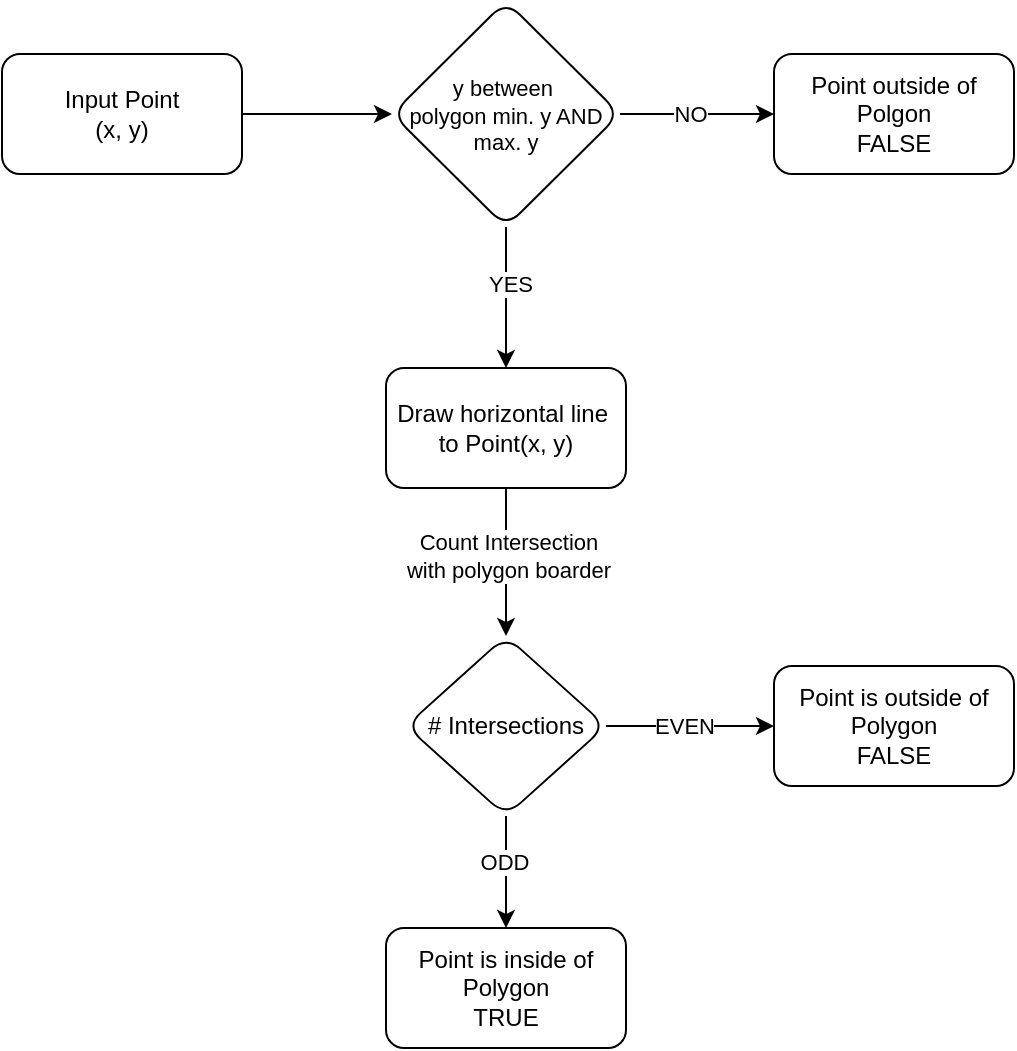 <mxfile version="24.7.17">
  <diagram name="Page-1" id="edf60f1a-56cd-e834-aa8a-f176f3a09ee4">
    <mxGraphModel dx="794" dy="559" grid="1" gridSize="10" guides="1" tooltips="1" connect="1" arrows="1" fold="1" page="1" pageScale="1" pageWidth="827" pageHeight="583" background="none" math="0" shadow="0">
      <root>
        <mxCell id="0" />
        <mxCell id="1" parent="0" />
        <mxCell id="dFATiUyENoA6fPe-YIpw-30" value="" style="edgeStyle=orthogonalEdgeStyle;rounded=0;orthogonalLoop=1;jettySize=auto;html=1;" parent="1" source="dFATiUyENoA6fPe-YIpw-1" target="dFATiUyENoA6fPe-YIpw-29" edge="1">
          <mxGeometry relative="1" as="geometry" />
        </mxCell>
        <mxCell id="dFATiUyENoA6fPe-YIpw-1" value="Input Point&lt;div&gt;(x, y)&lt;/div&gt;" style="rounded=1;whiteSpace=wrap;html=1;" parent="1" vertex="1">
          <mxGeometry x="66" y="33" width="120" height="60" as="geometry" />
        </mxCell>
        <mxCell id="dFATiUyENoA6fPe-YIpw-41" value="" style="edgeStyle=orthogonalEdgeStyle;rounded=0;orthogonalLoop=1;jettySize=auto;html=1;" parent="1" source="dFATiUyENoA6fPe-YIpw-6" target="dFATiUyENoA6fPe-YIpw-40" edge="1">
          <mxGeometry relative="1" as="geometry" />
        </mxCell>
        <mxCell id="dFATiUyENoA6fPe-YIpw-42" value="Count Intersection&lt;div&gt;with polygon boarder&lt;/div&gt;" style="edgeLabel;html=1;align=center;verticalAlign=middle;resizable=0;points=[];" parent="dFATiUyENoA6fPe-YIpw-41" vertex="1" connectable="0">
          <mxGeometry x="-0.289" y="-2" relative="1" as="geometry">
            <mxPoint x="3" y="7" as="offset" />
          </mxGeometry>
        </mxCell>
        <mxCell id="dFATiUyENoA6fPe-YIpw-6" value="Draw horizontal line&amp;nbsp;&lt;div&gt;to Point(x, y)&lt;/div&gt;" style="rounded=1;whiteSpace=wrap;html=1;" parent="1" vertex="1">
          <mxGeometry x="258" y="190" width="120" height="60" as="geometry" />
        </mxCell>
        <mxCell id="dFATiUyENoA6fPe-YIpw-9" value="Point is inside of Polygon&lt;div&gt;TRUE&lt;/div&gt;" style="rounded=1;whiteSpace=wrap;html=1;" parent="1" vertex="1">
          <mxGeometry x="258" y="470" width="120" height="60" as="geometry" />
        </mxCell>
        <mxCell id="dFATiUyENoA6fPe-YIpw-32" value="" style="edgeStyle=orthogonalEdgeStyle;rounded=0;orthogonalLoop=1;jettySize=auto;html=1;" parent="1" source="dFATiUyENoA6fPe-YIpw-29" target="dFATiUyENoA6fPe-YIpw-31" edge="1">
          <mxGeometry relative="1" as="geometry" />
        </mxCell>
        <mxCell id="dFATiUyENoA6fPe-YIpw-33" value="NO" style="edgeLabel;html=1;align=center;verticalAlign=middle;resizable=0;points=[];" parent="dFATiUyENoA6fPe-YIpw-32" vertex="1" connectable="0">
          <mxGeometry x="-0.364" y="-2" relative="1" as="geometry">
            <mxPoint x="10" y="-2" as="offset" />
          </mxGeometry>
        </mxCell>
        <mxCell id="dFATiUyENoA6fPe-YIpw-36" value="" style="edgeStyle=orthogonalEdgeStyle;rounded=0;orthogonalLoop=1;jettySize=auto;html=1;" parent="1" source="dFATiUyENoA6fPe-YIpw-29" target="dFATiUyENoA6fPe-YIpw-6" edge="1">
          <mxGeometry relative="1" as="geometry" />
        </mxCell>
        <mxCell id="dFATiUyENoA6fPe-YIpw-37" value="YES" style="edgeLabel;html=1;align=center;verticalAlign=middle;resizable=0;points=[];" parent="dFATiUyENoA6fPe-YIpw-36" vertex="1" connectable="0">
          <mxGeometry x="-0.198" y="2" relative="1" as="geometry">
            <mxPoint as="offset" />
          </mxGeometry>
        </mxCell>
        <mxCell id="dFATiUyENoA6fPe-YIpw-29" value="&lt;font style=&quot;font-size: 11px;&quot;&gt;y between&amp;nbsp;&lt;/font&gt;&lt;div style=&quot;font-size: 11px;&quot;&gt;&lt;font style=&quot;font-size: 11px;&quot;&gt;polygon min. y AND max. y&lt;/font&gt;&lt;/div&gt;" style="rhombus;whiteSpace=wrap;html=1;rounded=1;" parent="1" vertex="1">
          <mxGeometry x="261" y="6.5" width="114" height="113" as="geometry" />
        </mxCell>
        <mxCell id="dFATiUyENoA6fPe-YIpw-31" value="Point outside of Polgon&lt;div&gt;FALSE&lt;/div&gt;" style="whiteSpace=wrap;html=1;rounded=1;" parent="1" vertex="1">
          <mxGeometry x="452" y="33" width="120" height="60" as="geometry" />
        </mxCell>
        <mxCell id="1M_pUE3TmhVRGVJqBRcJ-5" value="" style="edgeStyle=orthogonalEdgeStyle;rounded=0;orthogonalLoop=1;jettySize=auto;html=1;" edge="1" parent="1" source="dFATiUyENoA6fPe-YIpw-40" target="1M_pUE3TmhVRGVJqBRcJ-2">
          <mxGeometry relative="1" as="geometry" />
        </mxCell>
        <mxCell id="1M_pUE3TmhVRGVJqBRcJ-7" value="EVEN" style="edgeLabel;html=1;align=center;verticalAlign=middle;resizable=0;points=[];" vertex="1" connectable="0" parent="1M_pUE3TmhVRGVJqBRcJ-5">
          <mxGeometry x="-0.048" y="-3" relative="1" as="geometry">
            <mxPoint x="-1" y="-3" as="offset" />
          </mxGeometry>
        </mxCell>
        <mxCell id="1M_pUE3TmhVRGVJqBRcJ-8" value="" style="edgeStyle=orthogonalEdgeStyle;rounded=0;orthogonalLoop=1;jettySize=auto;html=1;" edge="1" parent="1" source="dFATiUyENoA6fPe-YIpw-40" target="dFATiUyENoA6fPe-YIpw-9">
          <mxGeometry relative="1" as="geometry" />
        </mxCell>
        <mxCell id="1M_pUE3TmhVRGVJqBRcJ-9" value="ODD" style="edgeLabel;html=1;align=center;verticalAlign=middle;resizable=0;points=[];" vertex="1" connectable="0" parent="1M_pUE3TmhVRGVJqBRcJ-8">
          <mxGeometry x="0.071" y="-3" relative="1" as="geometry">
            <mxPoint x="2" y="-7" as="offset" />
          </mxGeometry>
        </mxCell>
        <mxCell id="dFATiUyENoA6fPe-YIpw-40" value="# Intersections" style="rhombus;whiteSpace=wrap;html=1;rounded=1;" parent="1" vertex="1">
          <mxGeometry x="268" y="324" width="100" height="90" as="geometry" />
        </mxCell>
        <mxCell id="1M_pUE3TmhVRGVJqBRcJ-2" value="Point is outside of Polygon&lt;div&gt;FALSE&lt;/div&gt;" style="whiteSpace=wrap;html=1;rounded=1;" vertex="1" parent="1">
          <mxGeometry x="452" y="339" width="120" height="60" as="geometry" />
        </mxCell>
      </root>
    </mxGraphModel>
  </diagram>
</mxfile>
